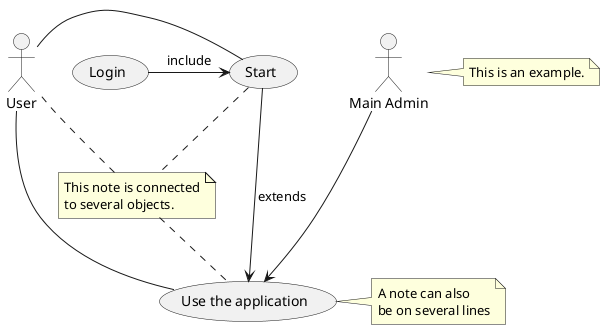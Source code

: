 @startuml
'https://plantuml.com/use-case-diagram

:Main Admin: as Admin
(Use the application) as (Use)

User - (Start)
User -- (Use)
(Login) -> (Start) : include
(Start) -> (Use) : extends
Admin ---> (Use)

note right of Admin : This is an example.

note right of (Use)
A note can also
be on several lines
end note

note "This note is connected\nto several objects." as N2
(Start) .. N2
N2 .. (Use)
N2 .. User

@enduml